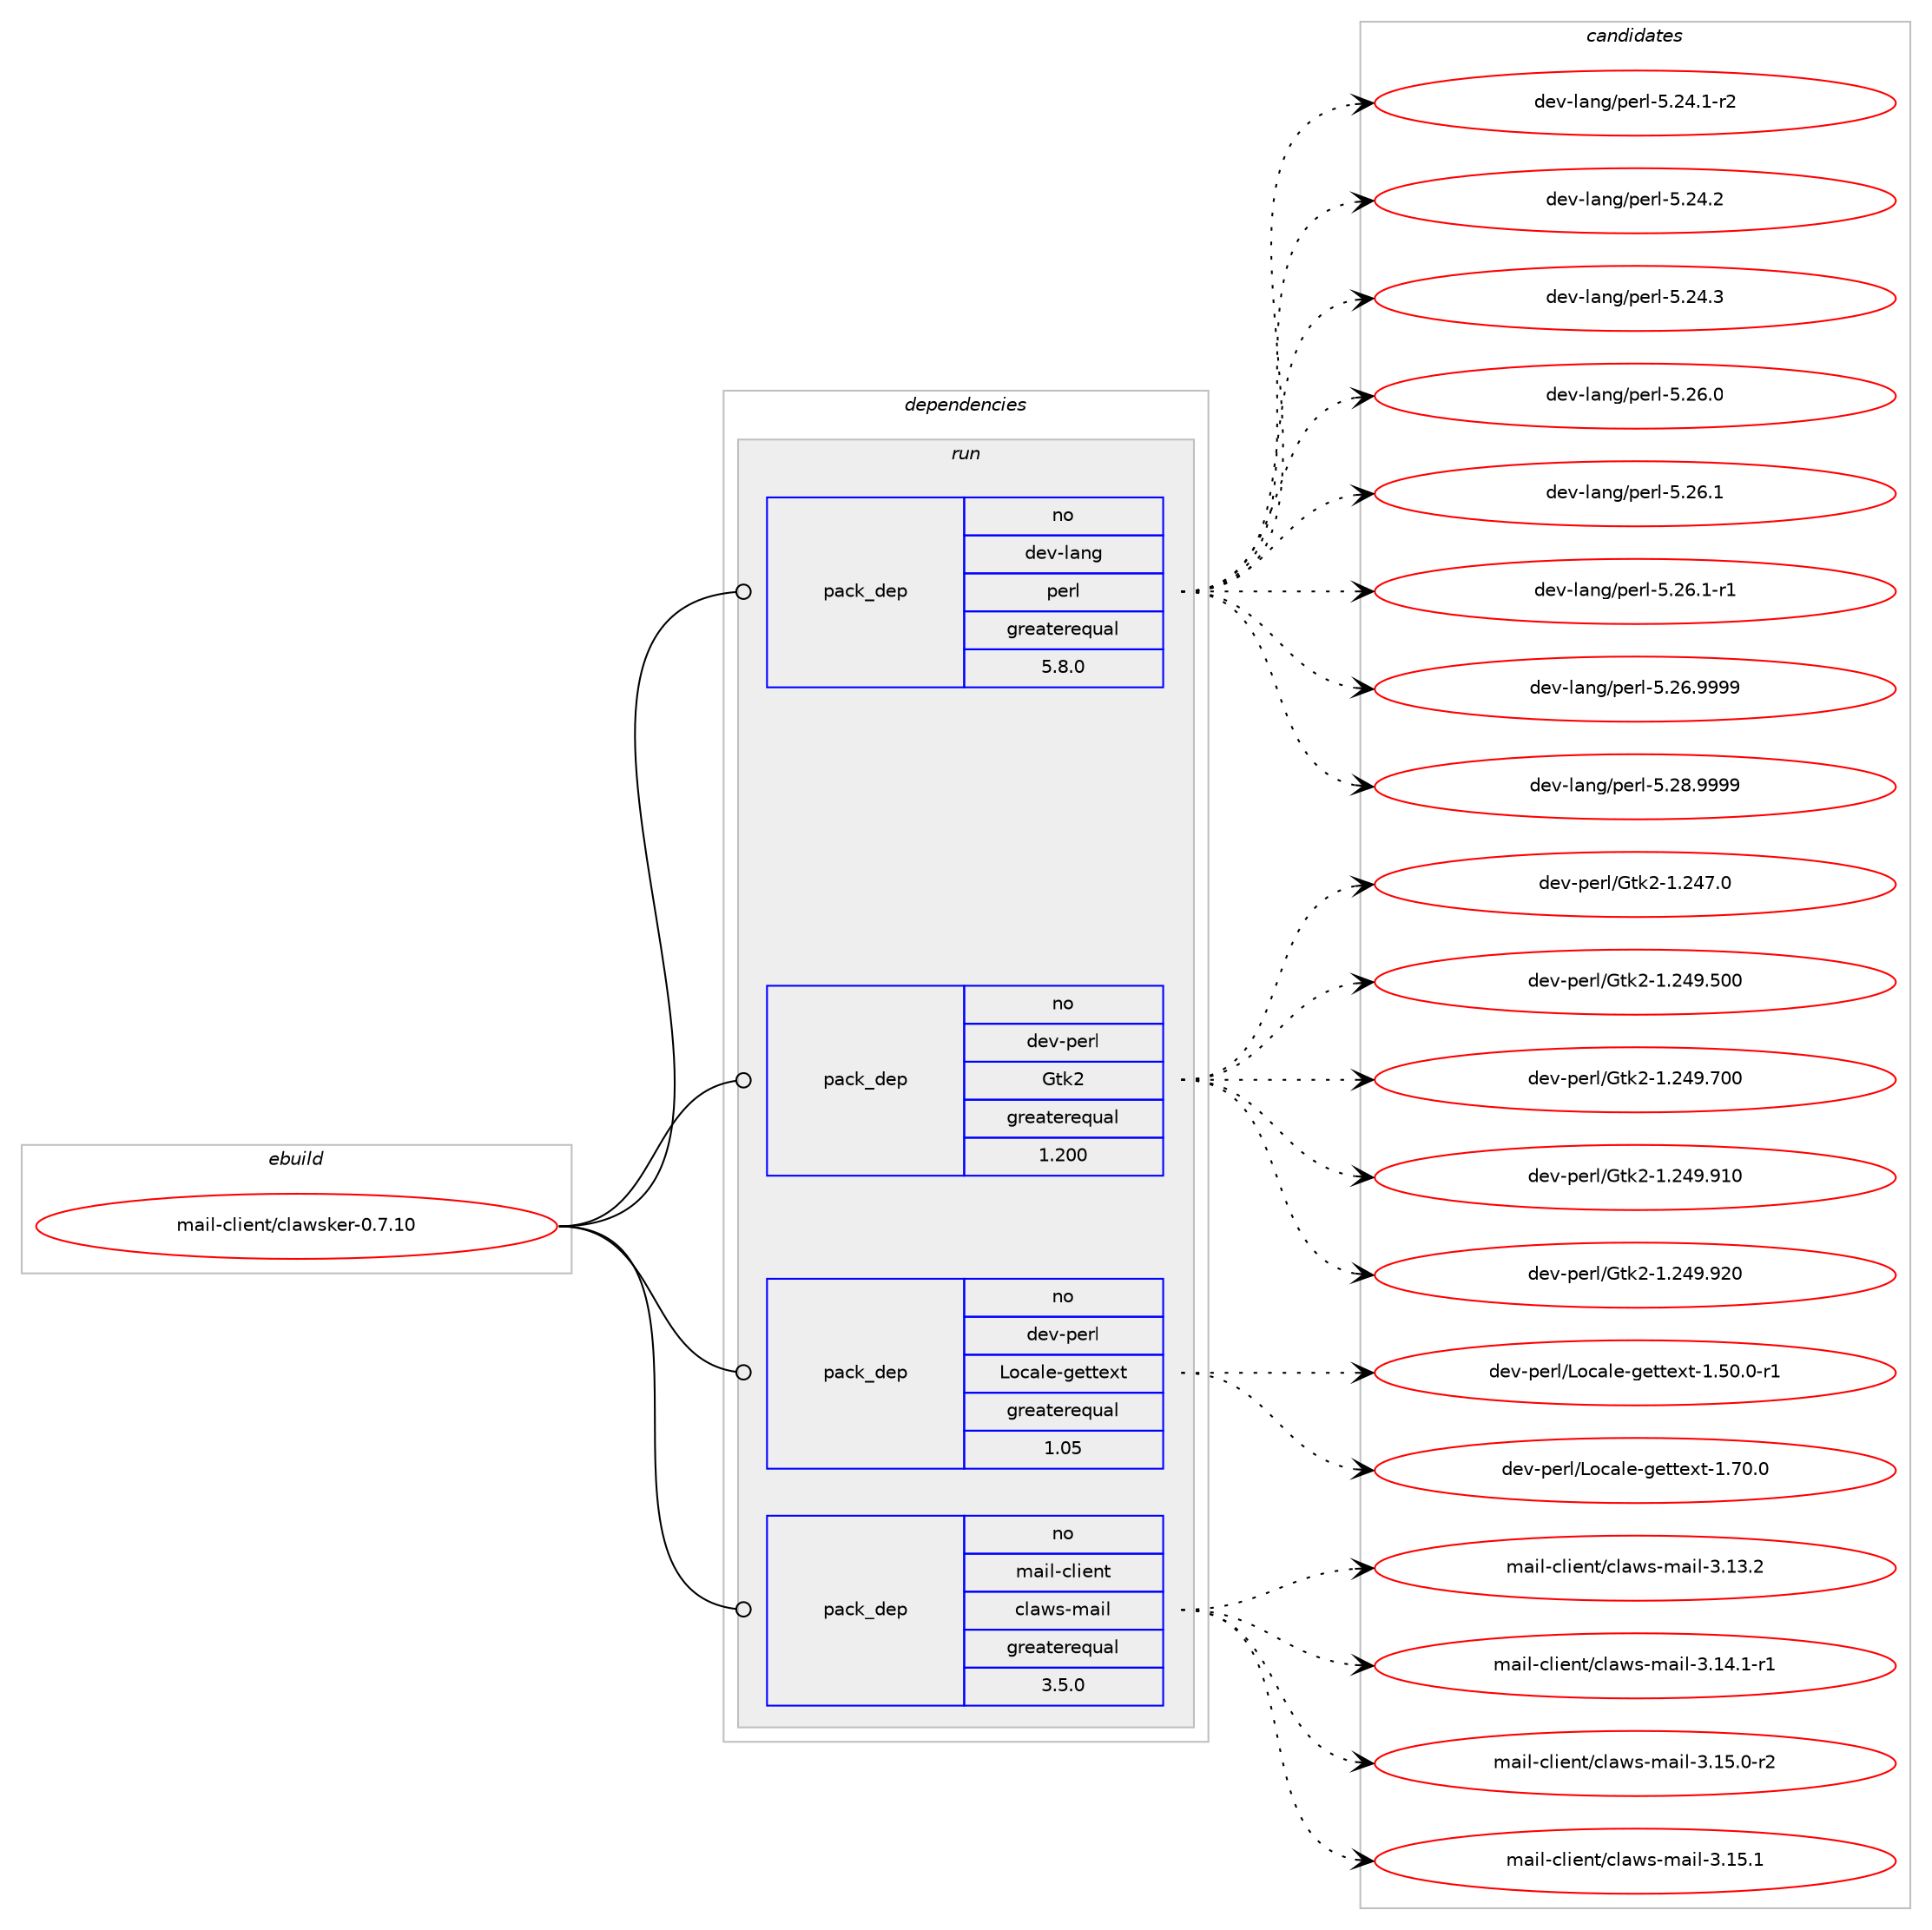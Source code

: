 digraph prolog {

# *************
# Graph options
# *************

newrank=true;
concentrate=true;
compound=true;
graph [rankdir=LR,fontname=Helvetica,fontsize=10,ranksep=1.5];#, ranksep=2.5, nodesep=0.2];
edge  [arrowhead=vee];
node  [fontname=Helvetica,fontsize=10];

# **********
# The ebuild
# **********

subgraph cluster_leftcol {
color=gray;
rank=same;
label=<<i>ebuild</i>>;
id [label="mail-client/clawsker-0.7.10", color=red, width=4, href="../mail-client/clawsker-0.7.10.svg"];
}

# ****************
# The dependencies
# ****************

subgraph cluster_midcol {
color=gray;
label=<<i>dependencies</i>>;
subgraph cluster_compile {
fillcolor="#eeeeee";
style=filled;
label=<<i>compile</i>>;
}
subgraph cluster_compileandrun {
fillcolor="#eeeeee";
style=filled;
label=<<i>compile and run</i>>;
}
subgraph cluster_run {
fillcolor="#eeeeee";
style=filled;
label=<<i>run</i>>;
subgraph pack250086 {
dependency340058 [label=<<TABLE BORDER="0" CELLBORDER="1" CELLSPACING="0" CELLPADDING="4" WIDTH="220"><TR><TD ROWSPAN="6" CELLPADDING="30">pack_dep</TD></TR><TR><TD WIDTH="110">no</TD></TR><TR><TD>dev-lang</TD></TR><TR><TD>perl</TD></TR><TR><TD>greaterequal</TD></TR><TR><TD>5.8.0</TD></TR></TABLE>>, shape=none, color=blue];
}
id:e -> dependency340058:w [weight=20,style="solid",arrowhead="odot"];
subgraph pack250087 {
dependency340059 [label=<<TABLE BORDER="0" CELLBORDER="1" CELLSPACING="0" CELLPADDING="4" WIDTH="220"><TR><TD ROWSPAN="6" CELLPADDING="30">pack_dep</TD></TR><TR><TD WIDTH="110">no</TD></TR><TR><TD>dev-perl</TD></TR><TR><TD>Gtk2</TD></TR><TR><TD>greaterequal</TD></TR><TR><TD>1.200</TD></TR></TABLE>>, shape=none, color=blue];
}
id:e -> dependency340059:w [weight=20,style="solid",arrowhead="odot"];
subgraph pack250088 {
dependency340060 [label=<<TABLE BORDER="0" CELLBORDER="1" CELLSPACING="0" CELLPADDING="4" WIDTH="220"><TR><TD ROWSPAN="6" CELLPADDING="30">pack_dep</TD></TR><TR><TD WIDTH="110">no</TD></TR><TR><TD>dev-perl</TD></TR><TR><TD>Locale-gettext</TD></TR><TR><TD>greaterequal</TD></TR><TR><TD>1.05</TD></TR></TABLE>>, shape=none, color=blue];
}
id:e -> dependency340060:w [weight=20,style="solid",arrowhead="odot"];
subgraph pack250089 {
dependency340061 [label=<<TABLE BORDER="0" CELLBORDER="1" CELLSPACING="0" CELLPADDING="4" WIDTH="220"><TR><TD ROWSPAN="6" CELLPADDING="30">pack_dep</TD></TR><TR><TD WIDTH="110">no</TD></TR><TR><TD>mail-client</TD></TR><TR><TD>claws-mail</TD></TR><TR><TD>greaterequal</TD></TR><TR><TD>3.5.0</TD></TR></TABLE>>, shape=none, color=blue];
}
id:e -> dependency340061:w [weight=20,style="solid",arrowhead="odot"];
}
}

# **************
# The candidates
# **************

subgraph cluster_choices {
rank=same;
color=gray;
label=<<i>candidates</i>>;

subgraph choice250086 {
color=black;
nodesep=1;
choice100101118451089711010347112101114108455346505246494511450 [label="dev-lang/perl-5.24.1-r2", color=red, width=4,href="../dev-lang/perl-5.24.1-r2.svg"];
choice10010111845108971101034711210111410845534650524650 [label="dev-lang/perl-5.24.2", color=red, width=4,href="../dev-lang/perl-5.24.2.svg"];
choice10010111845108971101034711210111410845534650524651 [label="dev-lang/perl-5.24.3", color=red, width=4,href="../dev-lang/perl-5.24.3.svg"];
choice10010111845108971101034711210111410845534650544648 [label="dev-lang/perl-5.26.0", color=red, width=4,href="../dev-lang/perl-5.26.0.svg"];
choice10010111845108971101034711210111410845534650544649 [label="dev-lang/perl-5.26.1", color=red, width=4,href="../dev-lang/perl-5.26.1.svg"];
choice100101118451089711010347112101114108455346505446494511449 [label="dev-lang/perl-5.26.1-r1", color=red, width=4,href="../dev-lang/perl-5.26.1-r1.svg"];
choice10010111845108971101034711210111410845534650544657575757 [label="dev-lang/perl-5.26.9999", color=red, width=4,href="../dev-lang/perl-5.26.9999.svg"];
choice10010111845108971101034711210111410845534650564657575757 [label="dev-lang/perl-5.28.9999", color=red, width=4,href="../dev-lang/perl-5.28.9999.svg"];
dependency340058:e -> choice100101118451089711010347112101114108455346505246494511450:w [style=dotted,weight="100"];
dependency340058:e -> choice10010111845108971101034711210111410845534650524650:w [style=dotted,weight="100"];
dependency340058:e -> choice10010111845108971101034711210111410845534650524651:w [style=dotted,weight="100"];
dependency340058:e -> choice10010111845108971101034711210111410845534650544648:w [style=dotted,weight="100"];
dependency340058:e -> choice10010111845108971101034711210111410845534650544649:w [style=dotted,weight="100"];
dependency340058:e -> choice100101118451089711010347112101114108455346505446494511449:w [style=dotted,weight="100"];
dependency340058:e -> choice10010111845108971101034711210111410845534650544657575757:w [style=dotted,weight="100"];
dependency340058:e -> choice10010111845108971101034711210111410845534650564657575757:w [style=dotted,weight="100"];
}
subgraph choice250087 {
color=black;
nodesep=1;
choice100101118451121011141084771116107504549465052554648 [label="dev-perl/Gtk2-1.247.0", color=red, width=4,href="../dev-perl/Gtk2-1.247.0.svg"];
choice1001011184511210111410847711161075045494650525746534848 [label="dev-perl/Gtk2-1.249.500", color=red, width=4,href="../dev-perl/Gtk2-1.249.500.svg"];
choice1001011184511210111410847711161075045494650525746554848 [label="dev-perl/Gtk2-1.249.700", color=red, width=4,href="../dev-perl/Gtk2-1.249.700.svg"];
choice1001011184511210111410847711161075045494650525746574948 [label="dev-perl/Gtk2-1.249.910", color=red, width=4,href="../dev-perl/Gtk2-1.249.910.svg"];
choice1001011184511210111410847711161075045494650525746575048 [label="dev-perl/Gtk2-1.249.920", color=red, width=4,href="../dev-perl/Gtk2-1.249.920.svg"];
dependency340059:e -> choice100101118451121011141084771116107504549465052554648:w [style=dotted,weight="100"];
dependency340059:e -> choice1001011184511210111410847711161075045494650525746534848:w [style=dotted,weight="100"];
dependency340059:e -> choice1001011184511210111410847711161075045494650525746554848:w [style=dotted,weight="100"];
dependency340059:e -> choice1001011184511210111410847711161075045494650525746574948:w [style=dotted,weight="100"];
dependency340059:e -> choice1001011184511210111410847711161075045494650525746575048:w [style=dotted,weight="100"];
}
subgraph choice250088 {
color=black;
nodesep=1;
choice100101118451121011141084776111999710810145103101116116101120116454946534846484511449 [label="dev-perl/Locale-gettext-1.50.0-r1", color=red, width=4,href="../dev-perl/Locale-gettext-1.50.0-r1.svg"];
choice10010111845112101114108477611199971081014510310111611610112011645494655484648 [label="dev-perl/Locale-gettext-1.70.0", color=red, width=4,href="../dev-perl/Locale-gettext-1.70.0.svg"];
dependency340060:e -> choice100101118451121011141084776111999710810145103101116116101120116454946534846484511449:w [style=dotted,weight="100"];
dependency340060:e -> choice10010111845112101114108477611199971081014510310111611610112011645494655484648:w [style=dotted,weight="100"];
}
subgraph choice250089 {
color=black;
nodesep=1;
choice109971051084599108105101110116479910897119115451099710510845514649514650 [label="mail-client/claws-mail-3.13.2", color=red, width=4,href="../mail-client/claws-mail-3.13.2.svg"];
choice1099710510845991081051011101164799108971191154510997105108455146495246494511449 [label="mail-client/claws-mail-3.14.1-r1", color=red, width=4,href="../mail-client/claws-mail-3.14.1-r1.svg"];
choice1099710510845991081051011101164799108971191154510997105108455146495346484511450 [label="mail-client/claws-mail-3.15.0-r2", color=red, width=4,href="../mail-client/claws-mail-3.15.0-r2.svg"];
choice109971051084599108105101110116479910897119115451099710510845514649534649 [label="mail-client/claws-mail-3.15.1", color=red, width=4,href="../mail-client/claws-mail-3.15.1.svg"];
dependency340061:e -> choice109971051084599108105101110116479910897119115451099710510845514649514650:w [style=dotted,weight="100"];
dependency340061:e -> choice1099710510845991081051011101164799108971191154510997105108455146495246494511449:w [style=dotted,weight="100"];
dependency340061:e -> choice1099710510845991081051011101164799108971191154510997105108455146495346484511450:w [style=dotted,weight="100"];
dependency340061:e -> choice109971051084599108105101110116479910897119115451099710510845514649534649:w [style=dotted,weight="100"];
}
}

}
